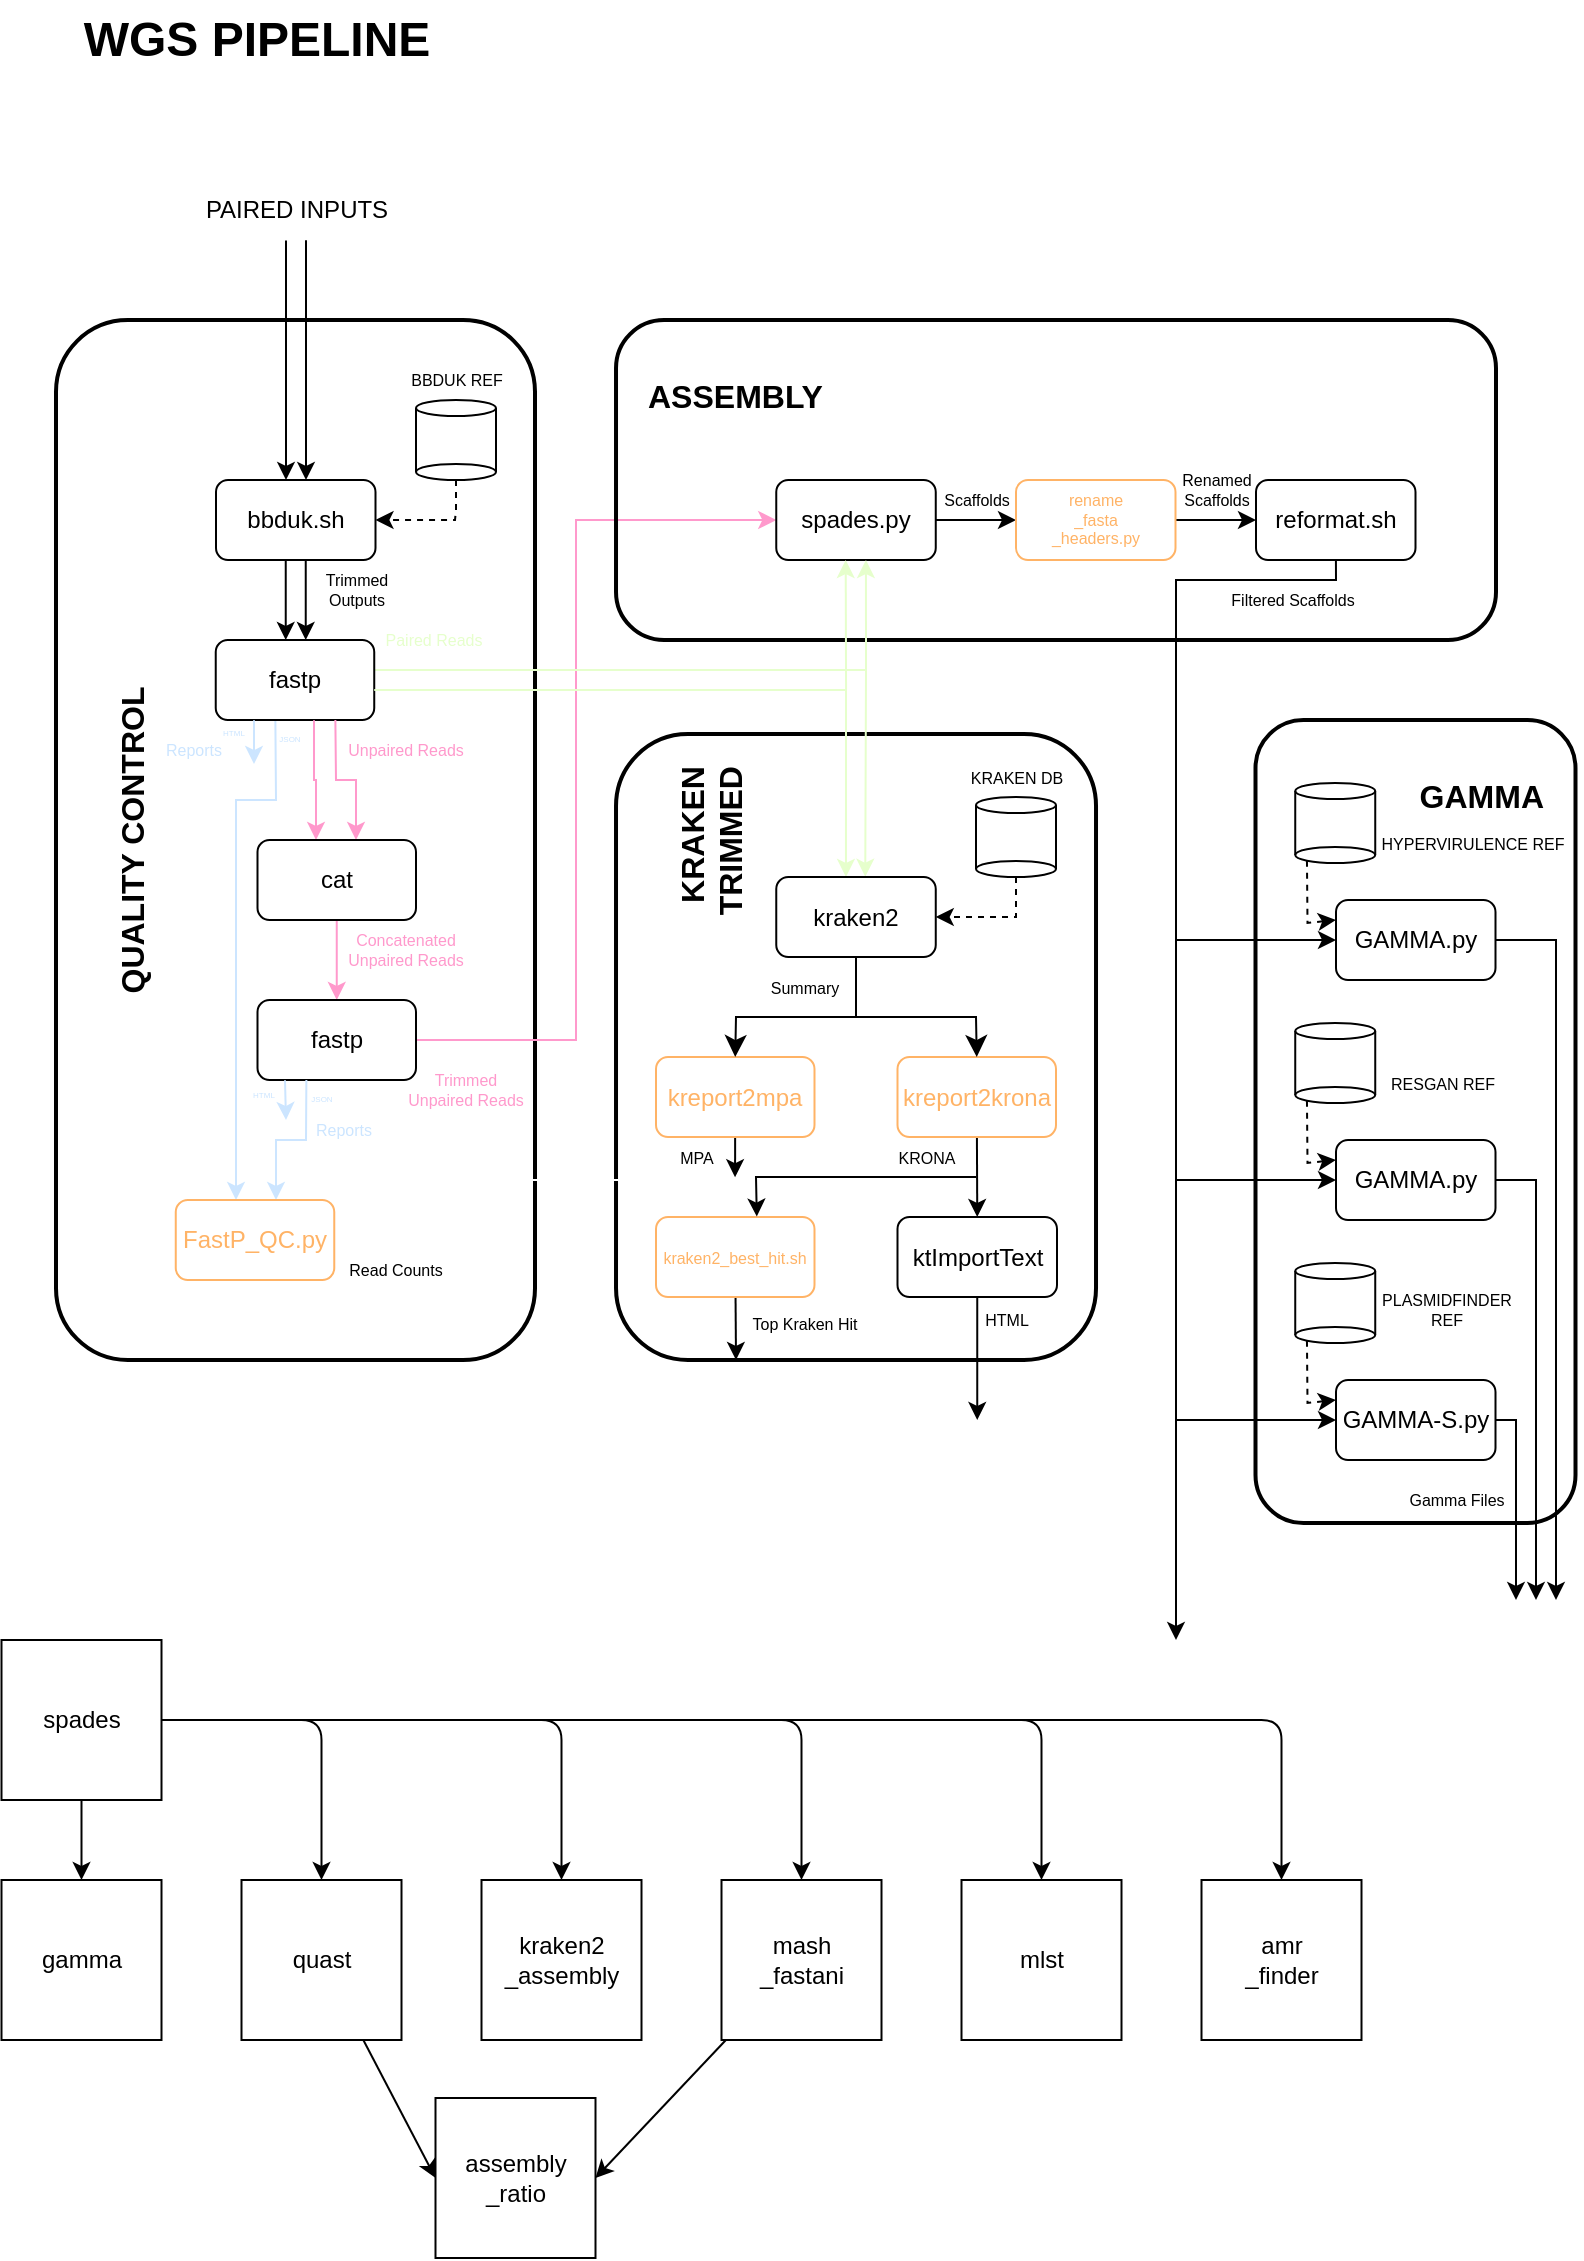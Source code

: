 <mxfile>
    <diagram id="FtOyVvMvATsT74txpiN0" name="Page-1">
        <mxGraphModel dx="879" dy="409" grid="1" gridSize="10" guides="1" tooltips="1" connect="1" arrows="1" fold="1" page="1" pageScale="1" pageWidth="827" pageHeight="1169" math="0" shadow="0">
            <root>
                <mxCell id="0"/>
                <mxCell id="1" parent="0"/>
                <mxCell id="39" value="QUALITY CONTROL" style="rounded=1;whiteSpace=wrap;html=1;glass=0;shadow=0;strokeWidth=2;horizontal=0;verticalAlign=top;spacingTop=8;fontSize=16;spacing=16;spacingLeft=0;spacingBottom=8;align=center;fontStyle=1;fillColor=none;" parent="1" vertex="1">
                    <mxGeometry x="40" y="200" width="239.5" height="520" as="geometry"/>
                </mxCell>
                <mxCell id="131" style="edgeStyle=none;rounded=0;sketch=0;html=1;strokeColor=#FF99CC;fontSize=12;fontColor=default;entryX=0;entryY=0.5;entryDx=0;entryDy=0;" parent="1" source="115" target="168" edge="1">
                    <mxGeometry relative="1" as="geometry">
                        <mxPoint x="260" y="560" as="targetPoint"/>
                        <Array as="points">
                            <mxPoint x="300" y="560"/>
                            <mxPoint x="300" y="300"/>
                        </Array>
                    </mxGeometry>
                </mxCell>
                <mxCell id="133" value="KRAKEN&lt;br&gt;TRIMMED" style="rounded=1;whiteSpace=wrap;html=1;glass=0;shadow=0;strokeWidth=2;horizontal=0;verticalAlign=top;spacingTop=8;fontSize=16;spacing=16;spacingLeft=0;spacingBottom=8;align=right;fontStyle=1;fillColor=none;" parent="1" vertex="1">
                    <mxGeometry x="320.01" y="407" width="240" height="313" as="geometry"/>
                </mxCell>
                <mxCell id="15" value="gamma" style="whiteSpace=wrap;html=1;" parent="1" vertex="1">
                    <mxGeometry x="12.75" y="980" width="80" height="80" as="geometry"/>
                </mxCell>
                <mxCell id="138" style="edgeStyle=none;html=1;entryX=0;entryY=0.5;entryDx=0;entryDy=0;" parent="1" source="16" target="136" edge="1">
                    <mxGeometry relative="1" as="geometry"/>
                </mxCell>
                <mxCell id="16" value="quast" style="whiteSpace=wrap;html=1;" parent="1" vertex="1">
                    <mxGeometry x="132.75" y="980" width="80" height="80" as="geometry"/>
                </mxCell>
                <mxCell id="19" value="" style="edgeStyle=none;html=1;" parent="1" source="17" target="15" edge="1">
                    <mxGeometry relative="1" as="geometry"/>
                </mxCell>
                <mxCell id="20" style="edgeStyle=none;html=1;entryX=0.5;entryY=0;entryDx=0;entryDy=0;" parent="1" source="17" target="16" edge="1">
                    <mxGeometry relative="1" as="geometry">
                        <Array as="points">
                            <mxPoint x="172.75" y="900"/>
                        </Array>
                    </mxGeometry>
                </mxCell>
                <mxCell id="22" style="edgeStyle=none;html=1;entryX=0.5;entryY=0;entryDx=0;entryDy=0;" parent="1" source="17" target="21" edge="1">
                    <mxGeometry relative="1" as="geometry">
                        <Array as="points">
                            <mxPoint x="292.75" y="900"/>
                        </Array>
                    </mxGeometry>
                </mxCell>
                <mxCell id="24" style="edgeStyle=none;html=1;entryX=0.5;entryY=0;entryDx=0;entryDy=0;" parent="1" source="17" target="23" edge="1">
                    <mxGeometry relative="1" as="geometry">
                        <Array as="points">
                            <mxPoint x="412.75" y="900"/>
                        </Array>
                    </mxGeometry>
                </mxCell>
                <mxCell id="35" style="edgeStyle=none;html=1;entryX=0.5;entryY=0;entryDx=0;entryDy=0;" parent="1" source="17" target="34" edge="1">
                    <mxGeometry relative="1" as="geometry">
                        <Array as="points">
                            <mxPoint x="532.75" y="900"/>
                        </Array>
                    </mxGeometry>
                </mxCell>
                <mxCell id="38" style="edgeStyle=none;html=1;entryX=0.5;entryY=0;entryDx=0;entryDy=0;" parent="1" source="17" target="37" edge="1">
                    <mxGeometry relative="1" as="geometry">
                        <Array as="points">
                            <mxPoint x="652.75" y="900"/>
                        </Array>
                    </mxGeometry>
                </mxCell>
                <mxCell id="17" value="spades" style="whiteSpace=wrap;html=1;" parent="1" vertex="1">
                    <mxGeometry x="12.75" y="860" width="80" height="80" as="geometry"/>
                </mxCell>
                <mxCell id="21" value="kraken2&lt;br&gt;_assembly" style="whiteSpace=wrap;html=1;" parent="1" vertex="1">
                    <mxGeometry x="252.75" y="980" width="80" height="80" as="geometry"/>
                </mxCell>
                <mxCell id="139" style="edgeStyle=none;html=1;entryX=1;entryY=0.5;entryDx=0;entryDy=0;" parent="1" source="23" target="136" edge="1">
                    <mxGeometry relative="1" as="geometry"/>
                </mxCell>
                <mxCell id="23" value="mash&lt;br&gt;_fastani" style="whiteSpace=wrap;html=1;" parent="1" vertex="1">
                    <mxGeometry x="372.75" y="980" width="80" height="80" as="geometry"/>
                </mxCell>
                <mxCell id="34" value="mlst" style="whiteSpace=wrap;html=1;" parent="1" vertex="1">
                    <mxGeometry x="492.75" y="980" width="80" height="80" as="geometry"/>
                </mxCell>
                <mxCell id="37" value="amr&lt;br&gt;_finder" style="whiteSpace=wrap;html=1;" parent="1" vertex="1">
                    <mxGeometry x="612.75" y="980" width="80" height="80" as="geometry"/>
                </mxCell>
                <mxCell id="40" value="WGS PIPELINE" style="text;html=1;align=center;verticalAlign=middle;resizable=0;points=[];autosize=1;strokeColor=none;fillColor=none;fontStyle=1;fontSize=24;" parent="1" vertex="1">
                    <mxGeometry x="39.5" y="40" width="200" height="40" as="geometry"/>
                </mxCell>
                <mxCell id="58" value="bbduk.sh" style="rounded=1;whiteSpace=wrap;html=1;shadow=0;glass=0;sketch=0;strokeWidth=1;fontSize=12;fillColor=none;gradientColor=default;" parent="1" vertex="1">
                    <mxGeometry x="120" y="280" width="79.75" height="40" as="geometry"/>
                </mxCell>
                <mxCell id="75" value="BBDUK REF" style="text;html=1;align=center;verticalAlign=middle;resizable=0;points=[];autosize=1;strokeColor=none;fillColor=none;fontSize=8;" parent="1" vertex="1">
                    <mxGeometry x="205" y="220" width="70" height="20" as="geometry"/>
                </mxCell>
                <mxCell id="74" value="" style="group" parent="1" vertex="1" connectable="0">
                    <mxGeometry x="220" y="240" width="40" height="40" as="geometry"/>
                </mxCell>
                <mxCell id="66" value="" style="ellipse;whiteSpace=wrap;html=1;rounded=1;shadow=0;glass=0;sketch=0;strokeWidth=1;fontSize=16;fillColor=none;gradientColor=default;" parent="74" vertex="1">
                    <mxGeometry width="40" height="8" as="geometry"/>
                </mxCell>
                <mxCell id="67" value="" style="ellipse;whiteSpace=wrap;html=1;rounded=1;shadow=0;glass=0;sketch=0;strokeWidth=1;fontSize=16;fillColor=none;gradientColor=default;" parent="74" vertex="1">
                    <mxGeometry y="32" width="40" height="8" as="geometry"/>
                </mxCell>
                <mxCell id="71" value="" style="edgeStyle=none;orthogonalLoop=1;jettySize=auto;html=1;fontSize=16;exitX=0;exitY=0.5;exitDx=0;exitDy=0;entryX=0;entryY=0.5;entryDx=0;entryDy=0;shape=link;strokeColor=none;" parent="74" source="66" target="67" edge="1">
                    <mxGeometry width="100" relative="1" as="geometry">
                        <mxPoint y="72" as="sourcePoint"/>
                        <mxPoint x="100" y="72" as="targetPoint"/>
                        <Array as="points"/>
                    </mxGeometry>
                </mxCell>
                <mxCell id="72" value="" style="endArrow=none;html=1;strokeColor=default;fontSize=16;entryX=0;entryY=0.5;entryDx=0;entryDy=0;exitX=0;exitY=0.5;exitDx=0;exitDy=0;" parent="74" source="67" target="66" edge="1">
                    <mxGeometry width="50" height="50" relative="1" as="geometry">
                        <mxPoint x="-140" y="96" as="sourcePoint"/>
                        <mxPoint x="-90" y="56" as="targetPoint"/>
                    </mxGeometry>
                </mxCell>
                <mxCell id="73" value="" style="endArrow=none;html=1;strokeColor=default;fontSize=16;entryX=1;entryY=0.5;entryDx=0;entryDy=0;exitX=1;exitY=0.5;exitDx=0;exitDy=0;" parent="74" source="67" target="66" edge="1">
                    <mxGeometry width="50" height="50" relative="1" as="geometry">
                        <mxPoint x="60.0" y="40.0" as="sourcePoint"/>
                        <mxPoint x="60.0" y="8" as="targetPoint"/>
                    </mxGeometry>
                </mxCell>
                <mxCell id="104" style="edgeStyle=none;rounded=0;sketch=0;html=1;exitX=0.25;exitY=1;exitDx=0;exitDy=0;fontSize=12;strokeColor=#CCE5FF;" parent="1" edge="1">
                    <mxGeometry relative="1" as="geometry">
                        <mxPoint x="149.683" y="400" as="sourcePoint"/>
                        <mxPoint x="130" y="640" as="targetPoint"/>
                        <Array as="points">
                            <mxPoint x="150" y="440"/>
                            <mxPoint x="130" y="440"/>
                        </Array>
                    </mxGeometry>
                </mxCell>
                <mxCell id="127" style="edgeStyle=none;rounded=0;sketch=0;html=1;strokeColor=#E6FFCC;fontSize=4;fontColor=#FFFFFF;entryX=0.558;entryY=-0.003;entryDx=0;entryDy=0;entryPerimeter=0;" parent="1" edge="1" target="134">
                    <mxGeometry relative="1" as="geometry">
                        <mxPoint x="199.12" y="374.961" as="sourcePoint"/>
                        <mxPoint x="445" y="440" as="targetPoint"/>
                        <Array as="points">
                            <mxPoint x="445" y="375"/>
                        </Array>
                    </mxGeometry>
                </mxCell>
                <mxCell id="80" value="fastp" style="rounded=1;whiteSpace=wrap;html=1;shadow=0;glass=0;sketch=0;strokeWidth=1;fontSize=12;fillColor=none;gradientColor=default;" parent="1" vertex="1">
                    <mxGeometry x="119.87" y="360" width="79.25" height="40" as="geometry"/>
                </mxCell>
                <mxCell id="88" style="edgeStyle=orthogonalEdgeStyle;html=1;entryX=1;entryY=0.5;entryDx=0;entryDy=0;dashed=1;strokeColor=default;fontSize=24;rounded=0;" parent="1" source="67" target="58" edge="1">
                    <mxGeometry relative="1" as="geometry">
                        <Array as="points">
                            <mxPoint x="239.5" y="295"/>
                            <mxPoint x="239.5" y="305"/>
                        </Array>
                    </mxGeometry>
                </mxCell>
                <mxCell id="94" value="Reports" style="text;html=1;align=center;verticalAlign=middle;whiteSpace=wrap;rounded=0;shadow=0;glass=0;sketch=0;strokeWidth=1;fontSize=8;fontColor=#CCE5FF;" parent="1" vertex="1">
                    <mxGeometry x="94" y="400" width="30" height="30" as="geometry"/>
                </mxCell>
                <mxCell id="98" style="html=1;strokeColor=default;fontSize=12;rounded=0;exitX=0.418;exitY=1.007;exitDx=0;exitDy=0;exitPerimeter=0;" parent="1" edge="1">
                    <mxGeometry relative="1" as="geometry">
                        <mxPoint x="155" y="280" as="targetPoint"/>
                        <mxPoint x="155" y="160.21" as="sourcePoint"/>
                    </mxGeometry>
                </mxCell>
                <mxCell id="95" value="PAIRED INPUTS" style="text;html=1;align=center;verticalAlign=middle;resizable=0;points=[];autosize=1;strokeColor=none;fillColor=none;fontSize=12;rounded=1;shadow=0;glass=0;sketch=0;strokeWidth=2;" parent="1" vertex="1">
                    <mxGeometry x="104.5" y="130" width="110" height="30" as="geometry"/>
                </mxCell>
                <mxCell id="100" style="html=1;strokeColor=default;fontSize=12;rounded=0;exitX=0.418;exitY=1.007;exitDx=0;exitDy=0;exitPerimeter=0;" parent="1" edge="1">
                    <mxGeometry relative="1" as="geometry">
                        <mxPoint x="165" y="280" as="targetPoint"/>
                        <mxPoint x="165" y="160.13" as="sourcePoint"/>
                    </mxGeometry>
                </mxCell>
                <mxCell id="101" style="html=1;strokeColor=default;fontSize=12;rounded=0;exitX=0.418;exitY=1.007;exitDx=0;exitDy=0;exitPerimeter=0;" parent="1" edge="1">
                    <mxGeometry relative="1" as="geometry">
                        <mxPoint x="164.87" y="360" as="targetPoint"/>
                        <mxPoint x="164.87" y="320" as="sourcePoint"/>
                    </mxGeometry>
                </mxCell>
                <mxCell id="102" style="html=1;strokeColor=default;fontSize=12;rounded=0;exitX=0.418;exitY=1.007;exitDx=0;exitDy=0;exitPerimeter=0;" parent="1" edge="1">
                    <mxGeometry relative="1" as="geometry">
                        <mxPoint x="154.87" y="360" as="targetPoint"/>
                        <mxPoint x="154.87" y="320" as="sourcePoint"/>
                    </mxGeometry>
                </mxCell>
                <mxCell id="105" style="edgeStyle=none;rounded=0;sketch=0;html=1;exitX=0.25;exitY=1;exitDx=0;exitDy=0;fontSize=12;strokeColor=#CCE5FF;" parent="1" edge="1">
                    <mxGeometry relative="1" as="geometry">
                        <mxPoint x="139.002" y="400.1" as="sourcePoint"/>
                        <mxPoint x="139" y="422" as="targetPoint"/>
                    </mxGeometry>
                </mxCell>
                <mxCell id="106" value="Trimmed&lt;br&gt;Outputs" style="text;html=1;align=center;verticalAlign=middle;resizable=0;points=[];autosize=1;strokeColor=none;fillColor=none;fontSize=8;rounded=1;shadow=0;glass=0;sketch=0;strokeWidth=2;" parent="1" vertex="1">
                    <mxGeometry x="164.5" y="320" width="50" height="30" as="geometry"/>
                </mxCell>
                <mxCell id="108" value="HTML" style="text;html=1;align=center;verticalAlign=middle;whiteSpace=wrap;rounded=0;shadow=0;glass=0;sketch=0;strokeWidth=1;fontSize=4;fontColor=#CCE5FF;" parent="1" vertex="1">
                    <mxGeometry x="116" y="397" width="25.5" height="20" as="geometry"/>
                </mxCell>
                <mxCell id="109" value="JSON" style="text;html=1;align=center;verticalAlign=middle;whiteSpace=wrap;rounded=0;shadow=0;glass=0;sketch=0;strokeWidth=1;fontSize=4;fontColor=#CCE5FF;" parent="1" vertex="1">
                    <mxGeometry x="144" y="400" width="25.5" height="20" as="geometry"/>
                </mxCell>
                <mxCell id="110" style="edgeStyle=none;rounded=0;sketch=0;html=1;exitX=0.25;exitY=1;exitDx=0;exitDy=0;strokeColor=#FF99CC;fontSize=12;" parent="1" edge="1">
                    <mxGeometry relative="1" as="geometry">
                        <mxPoint x="179.683" y="400" as="sourcePoint"/>
                        <mxPoint x="190" y="460" as="targetPoint"/>
                        <Array as="points">
                            <mxPoint x="180" y="430"/>
                            <mxPoint x="190" y="430"/>
                        </Array>
                    </mxGeometry>
                </mxCell>
                <mxCell id="111" value="Unpaired Reads" style="text;html=1;strokeColor=none;fillColor=none;align=center;verticalAlign=middle;whiteSpace=wrap;rounded=0;shadow=0;glass=0;sketch=0;strokeWidth=1;fontSize=8;fontColor=#FF99CC;" parent="1" vertex="1">
                    <mxGeometry x="185" y="400" width="60" height="30" as="geometry"/>
                </mxCell>
                <mxCell id="112" style="edgeStyle=none;rounded=0;sketch=0;html=1;exitX=0.25;exitY=1;exitDx=0;exitDy=0;strokeColor=#FF99CC;fontSize=12;" parent="1" edge="1">
                    <mxGeometry relative="1" as="geometry">
                        <mxPoint x="169.002" y="400.1" as="sourcePoint"/>
                        <mxPoint x="170" y="460" as="targetPoint"/>
                        <Array as="points">
                            <mxPoint x="169" y="430"/>
                            <mxPoint x="170" y="430"/>
                        </Array>
                    </mxGeometry>
                </mxCell>
                <mxCell id="116" style="edgeStyle=none;rounded=0;sketch=0;html=1;entryX=0.5;entryY=0;entryDx=0;entryDy=0;strokeColor=#FF99CC;fontSize=12;" parent="1" source="113" target="115" edge="1">
                    <mxGeometry relative="1" as="geometry"/>
                </mxCell>
                <mxCell id="113" value="cat" style="rounded=1;whiteSpace=wrap;html=1;shadow=0;glass=0;sketch=0;strokeWidth=1;fontSize=12;fillColor=none;gradientColor=default;" parent="1" vertex="1">
                    <mxGeometry x="140.75" y="460" width="79.25" height="40" as="geometry"/>
                </mxCell>
                <mxCell id="115" value="fastp" style="rounded=1;whiteSpace=wrap;html=1;shadow=0;glass=0;sketch=0;strokeWidth=1;fontSize=12;fillColor=none;gradientColor=default;" parent="1" vertex="1">
                    <mxGeometry x="140.75" y="540" width="79.25" height="40" as="geometry"/>
                </mxCell>
                <mxCell id="117" value="Concatenated&lt;br&gt;Unpaired Reads" style="text;html=1;strokeColor=none;fillColor=none;align=center;verticalAlign=middle;whiteSpace=wrap;rounded=0;shadow=0;glass=0;sketch=0;strokeWidth=1;fontSize=8;fontColor=#FF99CC;" parent="1" vertex="1">
                    <mxGeometry x="185" y="500" width="60" height="30" as="geometry"/>
                </mxCell>
                <mxCell id="118" style="edgeStyle=none;rounded=0;sketch=0;html=1;exitX=0.25;exitY=1;exitDx=0;exitDy=0;fontSize=12;strokeColor=#CCE5FF;" parent="1" edge="1">
                    <mxGeometry relative="1" as="geometry">
                        <mxPoint x="165.183" y="580" as="sourcePoint"/>
                        <mxPoint x="150" y="640" as="targetPoint"/>
                        <Array as="points">
                            <mxPoint x="165" y="610"/>
                            <mxPoint x="150" y="610"/>
                        </Array>
                    </mxGeometry>
                </mxCell>
                <mxCell id="119" value="Reports" style="text;html=1;align=center;verticalAlign=middle;whiteSpace=wrap;rounded=0;shadow=0;glass=0;sketch=0;strokeWidth=1;fontSize=8;fontColor=#CCE5FF;" parent="1" vertex="1">
                    <mxGeometry x="169" y="590" width="30" height="30" as="geometry"/>
                </mxCell>
                <mxCell id="120" style="edgeStyle=none;rounded=0;sketch=0;html=1;exitX=0.25;exitY=1;exitDx=0;exitDy=0;fontSize=12;strokeColor=#CCE5FF;" parent="1" edge="1">
                    <mxGeometry relative="1" as="geometry">
                        <mxPoint x="154.502" y="580.1" as="sourcePoint"/>
                        <mxPoint x="155" y="600" as="targetPoint"/>
                    </mxGeometry>
                </mxCell>
                <mxCell id="121" value="HTML" style="text;html=1;align=center;verticalAlign=middle;whiteSpace=wrap;rounded=0;shadow=0;glass=0;sketch=0;strokeWidth=1;fontSize=4;fontColor=#CCE5FF;" parent="1" vertex="1">
                    <mxGeometry x="131" y="578" width="25.5" height="20" as="geometry"/>
                </mxCell>
                <mxCell id="122" value="JSON" style="text;html=1;align=center;verticalAlign=middle;whiteSpace=wrap;rounded=0;shadow=0;glass=0;sketch=0;strokeWidth=1;fontSize=4;fontColor=#CCE5FF;" parent="1" vertex="1">
                    <mxGeometry x="159.5" y="580" width="25.5" height="20" as="geometry"/>
                </mxCell>
                <mxCell id="126" style="edgeStyle=none;rounded=0;sketch=0;html=1;entryX=0.383;entryY=0;entryDx=0;entryDy=0;strokeColor=#FFFFFF;fontSize=4;fontColor=#FFB366;exitX=0;exitY=0;exitDx=0;exitDy=0;entryPerimeter=0;" parent="1" source="125" target="162" edge="1">
                    <mxGeometry relative="1" as="geometry">
                        <Array as="points">
                            <mxPoint x="250" y="660"/>
                            <mxPoint x="250" y="630"/>
                            <mxPoint x="370" y="630"/>
                        </Array>
                    </mxGeometry>
                </mxCell>
                <mxCell id="123" value="FastP_QC.py" style="rounded=1;whiteSpace=wrap;html=1;shadow=0;glass=0;sketch=0;strokeWidth=1;fontSize=12;fillColor=none;gradientColor=default;fontColor=#FFB366;strokeColor=#FFB366;" parent="1" vertex="1">
                    <mxGeometry x="99.88" y="640" width="79.25" height="40" as="geometry"/>
                </mxCell>
                <mxCell id="125" value="Read Counts" style="text;html=1;strokeColor=none;fillColor=none;align=center;verticalAlign=middle;whiteSpace=wrap;rounded=0;shadow=0;glass=0;sketch=0;strokeWidth=1;fontSize=8;" parent="1" vertex="1">
                    <mxGeometry x="179.5" y="660" width="60" height="30" as="geometry"/>
                </mxCell>
                <mxCell id="128" style="edgeStyle=none;rounded=0;sketch=0;html=1;strokeColor=#E6FFCC;fontSize=4;fontColor=#FFFFFF;entryX=0.437;entryY=0;entryDx=0;entryDy=0;entryPerimeter=0;" parent="1" edge="1" target="134">
                    <mxGeometry relative="1" as="geometry">
                        <mxPoint x="199.12" y="384.961" as="sourcePoint"/>
                        <mxPoint x="435" y="440" as="targetPoint"/>
                        <Array as="points">
                            <mxPoint x="435" y="385"/>
                        </Array>
                    </mxGeometry>
                </mxCell>
                <mxCell id="129" value="Paired Reads" style="text;html=1;strokeColor=none;fillColor=none;align=center;verticalAlign=middle;whiteSpace=wrap;rounded=0;shadow=0;glass=0;sketch=0;strokeWidth=1;fontSize=8;fontColor=#E6FFCC;" parent="1" vertex="1">
                    <mxGeometry x="199" y="345" width="60" height="30" as="geometry"/>
                </mxCell>
                <mxCell id="132" value="Trimmed Unpaired Reads" style="text;html=1;strokeColor=none;fillColor=none;align=center;verticalAlign=middle;whiteSpace=wrap;rounded=0;shadow=0;glass=0;sketch=0;strokeWidth=1;fontSize=8;fontColor=#FF99CC;" parent="1" vertex="1">
                    <mxGeometry x="215" y="570" width="60" height="30" as="geometry"/>
                </mxCell>
                <mxCell id="149" style="edgeStyle=none;html=1;endArrow=none;endFill=0;" edge="1" parent="1" source="134">
                    <mxGeometry relative="1" as="geometry">
                        <mxPoint x="440" y="548.5" as="targetPoint"/>
                    </mxGeometry>
                </mxCell>
                <mxCell id="134" value="kraken2" style="rounded=1;whiteSpace=wrap;html=1;shadow=0;glass=0;sketch=0;strokeWidth=1;fontSize=12;fillColor=none;gradientColor=default;" parent="1" vertex="1">
                    <mxGeometry x="400.13" y="478.5" width="79.75" height="40" as="geometry"/>
                </mxCell>
                <mxCell id="136" value="assembly&lt;br&gt;_ratio" style="whiteSpace=wrap;html=1;" parent="1" vertex="1">
                    <mxGeometry x="229.75" y="1089" width="80" height="80" as="geometry"/>
                </mxCell>
                <mxCell id="140" value="" style="group" vertex="1" connectable="0" parent="1">
                    <mxGeometry x="500" y="438.5" width="40" height="40" as="geometry"/>
                </mxCell>
                <mxCell id="141" value="" style="ellipse;whiteSpace=wrap;html=1;rounded=1;shadow=0;glass=0;sketch=0;strokeWidth=1;fontSize=16;fillColor=none;gradientColor=default;" vertex="1" parent="140">
                    <mxGeometry width="40" height="8" as="geometry"/>
                </mxCell>
                <mxCell id="142" value="" style="ellipse;whiteSpace=wrap;html=1;rounded=1;shadow=0;glass=0;sketch=0;strokeWidth=1;fontSize=16;fillColor=none;gradientColor=default;" vertex="1" parent="140">
                    <mxGeometry y="32" width="40" height="8" as="geometry"/>
                </mxCell>
                <mxCell id="143" value="" style="edgeStyle=none;orthogonalLoop=1;jettySize=auto;html=1;fontSize=16;exitX=0;exitY=0.5;exitDx=0;exitDy=0;entryX=0;entryY=0.5;entryDx=0;entryDy=0;shape=link;strokeColor=none;" edge="1" parent="140" source="141" target="142">
                    <mxGeometry width="100" relative="1" as="geometry">
                        <mxPoint y="72" as="sourcePoint"/>
                        <mxPoint x="100" y="72" as="targetPoint"/>
                        <Array as="points"/>
                    </mxGeometry>
                </mxCell>
                <mxCell id="144" value="" style="endArrow=none;html=1;strokeColor=default;fontSize=16;entryX=0;entryY=0.5;entryDx=0;entryDy=0;exitX=0;exitY=0.5;exitDx=0;exitDy=0;" edge="1" parent="140" source="142" target="141">
                    <mxGeometry width="50" height="50" relative="1" as="geometry">
                        <mxPoint x="-140" y="96" as="sourcePoint"/>
                        <mxPoint x="-90" y="56" as="targetPoint"/>
                    </mxGeometry>
                </mxCell>
                <mxCell id="145" value="" style="endArrow=none;html=1;strokeColor=default;fontSize=16;entryX=1;entryY=0.5;entryDx=0;entryDy=0;exitX=1;exitY=0.5;exitDx=0;exitDy=0;" edge="1" parent="140" source="142" target="141">
                    <mxGeometry width="50" height="50" relative="1" as="geometry">
                        <mxPoint x="60.0" y="40.0" as="sourcePoint"/>
                        <mxPoint x="60.0" y="8" as="targetPoint"/>
                    </mxGeometry>
                </mxCell>
                <mxCell id="147" style="edgeStyle=none;html=1;entryX=1;entryY=0.5;entryDx=0;entryDy=0;dashed=1;rounded=0;" edge="1" parent="1" source="142" target="134">
                    <mxGeometry relative="1" as="geometry">
                        <Array as="points">
                            <mxPoint x="520" y="498.5"/>
                        </Array>
                    </mxGeometry>
                </mxCell>
                <mxCell id="148" value="KRAKEN DB" style="text;html=1;align=center;verticalAlign=middle;resizable=0;points=[];autosize=1;strokeColor=none;fillColor=none;fontSize=8;" vertex="1" parent="1">
                    <mxGeometry x="485" y="418.5" width="70" height="20" as="geometry"/>
                </mxCell>
                <mxCell id="150" value="Summary" style="text;html=1;align=center;verticalAlign=middle;resizable=0;points=[];autosize=1;strokeColor=none;fillColor=none;fontSize=8;rounded=1;shadow=0;glass=0;sketch=0;strokeWidth=2;" vertex="1" parent="1">
                    <mxGeometry x="384" y="523.5" width="60" height="20" as="geometry"/>
                </mxCell>
                <mxCell id="155" style="edgeStyle=none;html=1;entryX=0.248;entryY=0.708;entryDx=0;entryDy=0;entryPerimeter=0;fontSize=8;endArrow=classic;endFill=1;" edge="1" parent="1" source="152" target="133">
                    <mxGeometry relative="1" as="geometry"/>
                </mxCell>
                <mxCell id="152" value="kreport2mpa" style="rounded=1;whiteSpace=wrap;html=1;shadow=0;glass=0;sketch=0;strokeWidth=1;fontSize=12;fillColor=none;gradientColor=default;fontColor=#FFB366;strokeColor=#FFB366;" vertex="1" parent="1">
                    <mxGeometry x="340" y="568.5" width="79.25" height="40" as="geometry"/>
                </mxCell>
                <mxCell id="156" style="edgeStyle=none;html=1;entryX=0.5;entryY=0;entryDx=0;entryDy=0;fontSize=8;endArrow=classic;endFill=1;" edge="1" parent="1" source="153" target="159">
                    <mxGeometry relative="1" as="geometry"/>
                </mxCell>
                <mxCell id="153" value="kreport2krona" style="rounded=1;whiteSpace=wrap;html=1;shadow=0;glass=0;sketch=0;strokeWidth=1;fontSize=12;fillColor=none;gradientColor=default;fontColor=#FFB366;strokeColor=#FFB366;" vertex="1" parent="1">
                    <mxGeometry x="460.75" y="568.5" width="79.25" height="40" as="geometry"/>
                </mxCell>
                <mxCell id="154" value="" style="edgeStyle=none;orthogonalLoop=1;jettySize=auto;html=1;endArrow=classic;startArrow=classic;endSize=8;startSize=8;fontSize=8;entryX=0.5;entryY=0;entryDx=0;entryDy=0;exitX=0.5;exitY=0;exitDx=0;exitDy=0;rounded=0;" edge="1" parent="1" source="152" target="153">
                    <mxGeometry width="100" relative="1" as="geometry">
                        <mxPoint x="390.01" y="558.5" as="sourcePoint"/>
                        <mxPoint x="490.01" y="558.5" as="targetPoint"/>
                        <Array as="points">
                            <mxPoint x="380" y="548.5"/>
                            <mxPoint x="440" y="548.5"/>
                            <mxPoint x="500" y="548.5"/>
                        </Array>
                    </mxGeometry>
                </mxCell>
                <mxCell id="157" value="MPA" style="text;html=1;align=center;verticalAlign=middle;resizable=0;points=[];autosize=1;strokeColor=none;fillColor=none;fontSize=8;rounded=1;shadow=0;glass=0;sketch=0;strokeWidth=2;" vertex="1" parent="1">
                    <mxGeometry x="340" y="608.5" width="40" height="20" as="geometry"/>
                </mxCell>
                <mxCell id="158" value="KRONA" style="text;html=1;align=center;verticalAlign=middle;resizable=0;points=[];autosize=1;strokeColor=none;fillColor=none;fontSize=8;rounded=1;shadow=0;glass=0;sketch=0;strokeWidth=2;" vertex="1" parent="1">
                    <mxGeometry x="450" y="608.5" width="50" height="20" as="geometry"/>
                </mxCell>
                <mxCell id="180" style="edgeStyle=none;rounded=0;html=1;fontSize=12;endArrow=classic;endFill=1;" edge="1" parent="1" source="159">
                    <mxGeometry relative="1" as="geometry">
                        <mxPoint x="500.625" y="750" as="targetPoint"/>
                    </mxGeometry>
                </mxCell>
                <mxCell id="159" value="ktImportText" style="rounded=1;whiteSpace=wrap;html=1;shadow=0;glass=0;sketch=0;strokeWidth=1;fontSize=12;fillColor=none;gradientColor=default;" vertex="1" parent="1">
                    <mxGeometry x="460.75" y="648.5" width="79.75" height="40" as="geometry"/>
                </mxCell>
                <mxCell id="161" value="HTML" style="text;html=1;align=center;verticalAlign=middle;resizable=0;points=[];autosize=1;strokeColor=none;fillColor=none;fontSize=8;rounded=1;shadow=0;glass=0;sketch=0;strokeWidth=2;" vertex="1" parent="1">
                    <mxGeometry x="490" y="690" width="50" height="20" as="geometry"/>
                </mxCell>
                <mxCell id="165" style="edgeStyle=none;rounded=0;html=1;entryX=0.25;entryY=1;entryDx=0;entryDy=0;fontSize=7;endArrow=classic;endFill=1;" edge="1" parent="1" source="162" target="133">
                    <mxGeometry relative="1" as="geometry"/>
                </mxCell>
                <mxCell id="162" value="kraken2_best_hit.sh" style="rounded=1;whiteSpace=wrap;html=1;shadow=0;glass=0;sketch=0;strokeWidth=1;fontSize=8;fillColor=none;gradientColor=default;fontColor=#FFB366;strokeColor=#FFB366;" vertex="1" parent="1">
                    <mxGeometry x="340" y="648.5" width="79.25" height="40" as="geometry"/>
                </mxCell>
                <mxCell id="164" value="" style="edgeStyle=none;orthogonalLoop=1;jettySize=auto;html=1;fontSize=7;endArrow=classic;endFill=1;entryX=0.636;entryY=-0.005;entryDx=0;entryDy=0;entryPerimeter=0;rounded=0;" edge="1" parent="1" target="162">
                    <mxGeometry width="100" relative="1" as="geometry">
                        <mxPoint x="500" y="628.5" as="sourcePoint"/>
                        <mxPoint x="630" y="608.5" as="targetPoint"/>
                        <Array as="points">
                            <mxPoint x="390" y="628.5"/>
                        </Array>
                    </mxGeometry>
                </mxCell>
                <mxCell id="166" value="Top Kraken Hit" style="text;html=1;align=center;verticalAlign=middle;resizable=0;points=[];autosize=1;strokeColor=none;fillColor=none;fontSize=8;rounded=1;shadow=0;glass=0;sketch=0;strokeWidth=2;" vertex="1" parent="1">
                    <mxGeometry x="374" y="691.5" width="80" height="20" as="geometry"/>
                </mxCell>
                <mxCell id="167" value="ASSEMBLY" style="rounded=1;whiteSpace=wrap;html=1;glass=0;shadow=0;strokeWidth=2;horizontal=1;verticalAlign=top;spacingTop=8;fontSize=16;spacing=16;spacingLeft=0;spacingBottom=8;align=left;fontStyle=1;fillColor=none;" vertex="1" parent="1">
                    <mxGeometry x="320.01" y="200" width="439.99" height="160" as="geometry"/>
                </mxCell>
                <mxCell id="174" value="" style="edgeStyle=none;rounded=0;html=1;fontSize=12;endArrow=classic;endFill=1;" edge="1" parent="1" source="168" target="169">
                    <mxGeometry relative="1" as="geometry"/>
                </mxCell>
                <mxCell id="168" value="spades.py" style="rounded=1;whiteSpace=wrap;html=1;shadow=0;glass=0;sketch=0;strokeWidth=1;fontSize=12;fillColor=none;gradientColor=default;" vertex="1" parent="1">
                    <mxGeometry x="400.13" y="280" width="79.75" height="40" as="geometry"/>
                </mxCell>
                <mxCell id="175" value="" style="edgeStyle=none;rounded=0;html=1;fontSize=12;endArrow=classic;endFill=1;" edge="1" parent="1" source="169" target="170">
                    <mxGeometry relative="1" as="geometry"/>
                </mxCell>
                <mxCell id="169" value="rename&lt;br style=&quot;font-size: 8px;&quot;&gt;_fasta&lt;br style=&quot;font-size: 8px;&quot;&gt;_headers.py" style="rounded=1;whiteSpace=wrap;html=1;shadow=0;glass=0;sketch=0;strokeWidth=1;fontSize=8;fillColor=none;gradientColor=default;strokeColor=#FFB366;fontColor=#FFB366;" vertex="1" parent="1">
                    <mxGeometry x="520" y="280" width="79.75" height="40" as="geometry"/>
                </mxCell>
                <mxCell id="179" style="edgeStyle=none;rounded=0;html=1;fontSize=12;endArrow=classic;endFill=1;" edge="1" parent="1" source="170">
                    <mxGeometry relative="1" as="geometry">
                        <mxPoint x="600" y="860" as="targetPoint"/>
                        <Array as="points">
                            <mxPoint x="680" y="330"/>
                            <mxPoint x="600" y="330"/>
                            <mxPoint x="600" y="400"/>
                        </Array>
                    </mxGeometry>
                </mxCell>
                <mxCell id="170" value="reformat.sh" style="rounded=1;whiteSpace=wrap;html=1;shadow=0;glass=0;sketch=0;strokeWidth=1;fontSize=12;fillColor=none;gradientColor=default;" vertex="1" parent="1">
                    <mxGeometry x="640" y="280" width="79.75" height="40" as="geometry"/>
                </mxCell>
                <mxCell id="172" value="" style="edgeStyle=none;orthogonalLoop=1;jettySize=auto;html=1;rounded=0;fontSize=4;endArrow=classic;endFill=1;entryX=0.284;entryY=0.75;entryDx=0;entryDy=0;entryPerimeter=0;strokeColor=#E6FFCC;fontColor=#FFFFFF;sketch=0;" edge="1" parent="1" target="167">
                    <mxGeometry width="100" relative="1" as="geometry">
                        <mxPoint x="445" y="375" as="sourcePoint"/>
                        <mxPoint x="520" y="380" as="targetPoint"/>
                        <Array as="points"/>
                    </mxGeometry>
                </mxCell>
                <mxCell id="173" value="" style="edgeStyle=none;orthogonalLoop=1;jettySize=auto;html=1;rounded=0;fontSize=4;endArrow=classic;endFill=1;entryX=0.261;entryY=0.75;entryDx=0;entryDy=0;entryPerimeter=0;strokeColor=#E6FFCC;fontColor=#FFFFFF;sketch=0;" edge="1" parent="1" target="167">
                    <mxGeometry width="100" relative="1" as="geometry">
                        <mxPoint x="435.03" y="385" as="sourcePoint"/>
                        <mxPoint x="434.997" y="330" as="targetPoint"/>
                        <Array as="points"/>
                    </mxGeometry>
                </mxCell>
                <mxCell id="176" value="Scaffolds" style="text;html=1;align=center;verticalAlign=middle;resizable=0;points=[];autosize=1;strokeColor=none;fillColor=none;fontSize=8;rounded=1;shadow=0;glass=0;sketch=0;strokeWidth=2;" vertex="1" parent="1">
                    <mxGeometry x="470" y="280" width="60" height="20" as="geometry"/>
                </mxCell>
                <mxCell id="177" value="Renamed&lt;br&gt;Scaffolds" style="text;html=1;align=center;verticalAlign=middle;resizable=0;points=[];autosize=1;strokeColor=none;fillColor=none;fontSize=8;rounded=1;shadow=0;glass=0;sketch=0;strokeWidth=2;" vertex="1" parent="1">
                    <mxGeometry x="590" y="270" width="60" height="30" as="geometry"/>
                </mxCell>
                <mxCell id="178" value="Filtered Scaffolds" style="text;html=1;align=center;verticalAlign=middle;resizable=0;points=[];autosize=1;strokeColor=none;fillColor=none;fontSize=8;rounded=1;shadow=0;glass=0;sketch=0;strokeWidth=2;" vertex="1" parent="1">
                    <mxGeometry x="613" y="330" width="90" height="20" as="geometry"/>
                </mxCell>
                <mxCell id="181" value="GAMMA" style="rounded=1;whiteSpace=wrap;html=1;glass=0;shadow=0;strokeWidth=2;horizontal=1;verticalAlign=top;spacingTop=8;fontSize=16;spacing=16;spacingLeft=0;spacingBottom=8;align=right;fontStyle=1;fillColor=none;" vertex="1" parent="1">
                    <mxGeometry x="639.75" y="400" width="160" height="401.5" as="geometry"/>
                </mxCell>
                <mxCell id="225" style="edgeStyle=none;rounded=0;html=1;fontSize=12;endArrow=classic;endFill=1;" edge="1" parent="1" target="182">
                    <mxGeometry relative="1" as="geometry">
                        <mxPoint x="599.75" y="510" as="sourcePoint"/>
                    </mxGeometry>
                </mxCell>
                <mxCell id="234" style="edgeStyle=none;rounded=0;html=1;fontSize=12;endArrow=classic;endFill=1;" edge="1" parent="1" source="182">
                    <mxGeometry relative="1" as="geometry">
                        <mxPoint x="790" y="840" as="targetPoint"/>
                        <Array as="points">
                            <mxPoint x="790" y="510"/>
                        </Array>
                    </mxGeometry>
                </mxCell>
                <mxCell id="182" value="GAMMA.py" style="rounded=1;whiteSpace=wrap;html=1;shadow=0;glass=0;sketch=0;strokeWidth=1;fontSize=12;fillColor=none;gradientColor=default;" vertex="1" parent="1">
                    <mxGeometry x="680" y="490" width="79.75" height="40" as="geometry"/>
                </mxCell>
                <mxCell id="185" value="" style="group" vertex="1" connectable="0" parent="1">
                    <mxGeometry x="659.62" y="431.5" width="40" height="40" as="geometry"/>
                </mxCell>
                <mxCell id="186" value="" style="ellipse;whiteSpace=wrap;html=1;rounded=1;shadow=0;glass=0;sketch=0;strokeWidth=1;fontSize=16;fillColor=none;gradientColor=default;" vertex="1" parent="185">
                    <mxGeometry width="40" height="8" as="geometry"/>
                </mxCell>
                <mxCell id="187" value="" style="ellipse;whiteSpace=wrap;html=1;rounded=1;shadow=0;glass=0;sketch=0;strokeWidth=1;fontSize=16;fillColor=none;gradientColor=default;" vertex="1" parent="185">
                    <mxGeometry y="32" width="40" height="8" as="geometry"/>
                </mxCell>
                <mxCell id="188" value="" style="edgeStyle=none;orthogonalLoop=1;jettySize=auto;html=1;fontSize=16;exitX=0;exitY=0.5;exitDx=0;exitDy=0;entryX=0;entryY=0.5;entryDx=0;entryDy=0;shape=link;strokeColor=none;" edge="1" parent="185" source="186" target="187">
                    <mxGeometry width="100" relative="1" as="geometry">
                        <mxPoint y="72" as="sourcePoint"/>
                        <mxPoint x="100" y="72" as="targetPoint"/>
                        <Array as="points"/>
                    </mxGeometry>
                </mxCell>
                <mxCell id="189" value="" style="endArrow=none;html=1;strokeColor=default;fontSize=16;entryX=0;entryY=0.5;entryDx=0;entryDy=0;exitX=0;exitY=0.5;exitDx=0;exitDy=0;" edge="1" parent="185" source="187" target="186">
                    <mxGeometry width="50" height="50" relative="1" as="geometry">
                        <mxPoint x="-140" y="96" as="sourcePoint"/>
                        <mxPoint x="-90" y="56" as="targetPoint"/>
                    </mxGeometry>
                </mxCell>
                <mxCell id="190" value="" style="endArrow=none;html=1;strokeColor=default;fontSize=16;entryX=1;entryY=0.5;entryDx=0;entryDy=0;exitX=1;exitY=0.5;exitDx=0;exitDy=0;" edge="1" parent="185" source="187" target="186">
                    <mxGeometry width="50" height="50" relative="1" as="geometry">
                        <mxPoint x="60.0" y="40.0" as="sourcePoint"/>
                        <mxPoint x="60.0" y="8" as="targetPoint"/>
                    </mxGeometry>
                </mxCell>
                <mxCell id="203" value="HYPERVIRULENCE REF" style="text;html=1;align=center;verticalAlign=middle;resizable=0;points=[];autosize=1;strokeColor=none;fillColor=none;fontSize=8;" vertex="1" parent="1">
                    <mxGeometry x="692.75" y="451.5" width="110" height="20" as="geometry"/>
                </mxCell>
                <mxCell id="204" value="RESGAN REF" style="text;html=1;align=center;verticalAlign=middle;resizable=0;points=[];autosize=1;strokeColor=none;fillColor=none;fontSize=8;" vertex="1" parent="1">
                    <mxGeometry x="692.75" y="571.5" width="80" height="20" as="geometry"/>
                </mxCell>
                <mxCell id="205" value="PLASMIDFINDER&lt;br&gt;REF" style="text;html=1;align=center;verticalAlign=middle;resizable=0;points=[];autosize=1;strokeColor=none;fillColor=none;fontSize=8;" vertex="1" parent="1">
                    <mxGeometry x="689.62" y="680" width="90" height="30" as="geometry"/>
                </mxCell>
                <mxCell id="207" value="" style="edgeStyle=none;orthogonalLoop=1;jettySize=auto;html=1;rounded=0;dashed=1;fontSize=12;endArrow=classic;endFill=1;entryX=0;entryY=0.25;entryDx=0;entryDy=0;exitX=0;exitY=1;exitDx=0;exitDy=0;" edge="1" parent="1" source="187" target="182">
                    <mxGeometry width="100" relative="1" as="geometry">
                        <mxPoint x="579.75" y="481.5" as="sourcePoint"/>
                        <mxPoint x="679.75" y="481.5" as="targetPoint"/>
                        <Array as="points">
                            <mxPoint x="665.75" y="501.5"/>
                        </Array>
                    </mxGeometry>
                </mxCell>
                <mxCell id="226" style="edgeStyle=none;rounded=0;html=1;fontSize=12;endArrow=classic;endFill=1;" edge="1" parent="1" target="209">
                    <mxGeometry relative="1" as="geometry">
                        <mxPoint x="599.75" y="630" as="sourcePoint"/>
                    </mxGeometry>
                </mxCell>
                <mxCell id="235" style="edgeStyle=none;rounded=0;html=1;fontSize=12;endArrow=classic;endFill=1;" edge="1" parent="1" source="209">
                    <mxGeometry relative="1" as="geometry">
                        <mxPoint x="780" y="840" as="targetPoint"/>
                        <Array as="points">
                            <mxPoint x="780" y="630"/>
                        </Array>
                    </mxGeometry>
                </mxCell>
                <mxCell id="209" value="GAMMA.py" style="rounded=1;whiteSpace=wrap;html=1;shadow=0;glass=0;sketch=0;strokeWidth=1;fontSize=12;fillColor=none;gradientColor=default;" vertex="1" parent="1">
                    <mxGeometry x="680" y="610" width="79.75" height="40" as="geometry"/>
                </mxCell>
                <mxCell id="210" value="" style="group" vertex="1" connectable="0" parent="1">
                    <mxGeometry x="659.62" y="551.5" width="40" height="40" as="geometry"/>
                </mxCell>
                <mxCell id="211" value="" style="ellipse;whiteSpace=wrap;html=1;rounded=1;shadow=0;glass=0;sketch=0;strokeWidth=1;fontSize=16;fillColor=none;gradientColor=default;" vertex="1" parent="210">
                    <mxGeometry width="40" height="8" as="geometry"/>
                </mxCell>
                <mxCell id="212" value="" style="ellipse;whiteSpace=wrap;html=1;rounded=1;shadow=0;glass=0;sketch=0;strokeWidth=1;fontSize=16;fillColor=none;gradientColor=default;" vertex="1" parent="210">
                    <mxGeometry y="32" width="40" height="8" as="geometry"/>
                </mxCell>
                <mxCell id="213" value="" style="edgeStyle=none;orthogonalLoop=1;jettySize=auto;html=1;fontSize=16;exitX=0;exitY=0.5;exitDx=0;exitDy=0;entryX=0;entryY=0.5;entryDx=0;entryDy=0;shape=link;strokeColor=none;" edge="1" parent="210" source="211" target="212">
                    <mxGeometry width="100" relative="1" as="geometry">
                        <mxPoint y="72" as="sourcePoint"/>
                        <mxPoint x="100" y="72" as="targetPoint"/>
                        <Array as="points"/>
                    </mxGeometry>
                </mxCell>
                <mxCell id="214" value="" style="endArrow=none;html=1;strokeColor=default;fontSize=16;entryX=0;entryY=0.5;entryDx=0;entryDy=0;exitX=0;exitY=0.5;exitDx=0;exitDy=0;" edge="1" parent="210" source="212" target="211">
                    <mxGeometry width="50" height="50" relative="1" as="geometry">
                        <mxPoint x="-140" y="96" as="sourcePoint"/>
                        <mxPoint x="-90" y="56" as="targetPoint"/>
                    </mxGeometry>
                </mxCell>
                <mxCell id="215" value="" style="endArrow=none;html=1;strokeColor=default;fontSize=16;entryX=1;entryY=0.5;entryDx=0;entryDy=0;exitX=1;exitY=0.5;exitDx=0;exitDy=0;" edge="1" parent="210" source="212" target="211">
                    <mxGeometry width="50" height="50" relative="1" as="geometry">
                        <mxPoint x="60.0" y="40.0" as="sourcePoint"/>
                        <mxPoint x="60.0" y="8" as="targetPoint"/>
                    </mxGeometry>
                </mxCell>
                <mxCell id="216" value="" style="edgeStyle=none;orthogonalLoop=1;jettySize=auto;html=1;rounded=0;dashed=1;fontSize=12;endArrow=classic;endFill=1;entryX=0;entryY=0.25;entryDx=0;entryDy=0;exitX=0;exitY=1;exitDx=0;exitDy=0;" edge="1" parent="1" source="212" target="209">
                    <mxGeometry width="100" relative="1" as="geometry">
                        <mxPoint x="579.75" y="601.5" as="sourcePoint"/>
                        <mxPoint x="679.75" y="601.5" as="targetPoint"/>
                        <Array as="points">
                            <mxPoint x="665.75" y="621.5"/>
                        </Array>
                    </mxGeometry>
                </mxCell>
                <mxCell id="227" style="edgeStyle=none;rounded=0;html=1;fontSize=12;endArrow=classic;endFill=1;" edge="1" parent="1" target="217">
                    <mxGeometry relative="1" as="geometry">
                        <mxPoint x="599.75" y="750" as="sourcePoint"/>
                    </mxGeometry>
                </mxCell>
                <mxCell id="236" style="edgeStyle=none;rounded=0;html=1;fontSize=12;endArrow=classic;endFill=1;" edge="1" parent="1" source="217">
                    <mxGeometry relative="1" as="geometry">
                        <mxPoint x="770" y="840" as="targetPoint"/>
                        <Array as="points">
                            <mxPoint x="770" y="750"/>
                        </Array>
                    </mxGeometry>
                </mxCell>
                <mxCell id="217" value="GAMMA-S.py" style="rounded=1;whiteSpace=wrap;html=1;shadow=0;glass=0;sketch=0;strokeWidth=1;fontSize=12;fillColor=none;gradientColor=default;" vertex="1" parent="1">
                    <mxGeometry x="680" y="730" width="79.75" height="40" as="geometry"/>
                </mxCell>
                <mxCell id="218" value="" style="group" vertex="1" connectable="0" parent="1">
                    <mxGeometry x="659.62" y="671.5" width="40" height="40" as="geometry"/>
                </mxCell>
                <mxCell id="219" value="" style="ellipse;whiteSpace=wrap;html=1;rounded=1;shadow=0;glass=0;sketch=0;strokeWidth=1;fontSize=16;fillColor=none;gradientColor=default;" vertex="1" parent="218">
                    <mxGeometry width="40" height="8" as="geometry"/>
                </mxCell>
                <mxCell id="220" value="" style="ellipse;whiteSpace=wrap;html=1;rounded=1;shadow=0;glass=0;sketch=0;strokeWidth=1;fontSize=16;fillColor=none;gradientColor=default;" vertex="1" parent="218">
                    <mxGeometry y="32" width="40" height="8" as="geometry"/>
                </mxCell>
                <mxCell id="221" value="" style="edgeStyle=none;orthogonalLoop=1;jettySize=auto;html=1;fontSize=16;exitX=0;exitY=0.5;exitDx=0;exitDy=0;entryX=0;entryY=0.5;entryDx=0;entryDy=0;shape=link;strokeColor=none;" edge="1" parent="218" source="219" target="220">
                    <mxGeometry width="100" relative="1" as="geometry">
                        <mxPoint y="72" as="sourcePoint"/>
                        <mxPoint x="100" y="72" as="targetPoint"/>
                        <Array as="points"/>
                    </mxGeometry>
                </mxCell>
                <mxCell id="222" value="" style="endArrow=none;html=1;strokeColor=default;fontSize=16;entryX=0;entryY=0.5;entryDx=0;entryDy=0;exitX=0;exitY=0.5;exitDx=0;exitDy=0;" edge="1" parent="218" source="220" target="219">
                    <mxGeometry width="50" height="50" relative="1" as="geometry">
                        <mxPoint x="-140" y="96" as="sourcePoint"/>
                        <mxPoint x="-90" y="56" as="targetPoint"/>
                    </mxGeometry>
                </mxCell>
                <mxCell id="223" value="" style="endArrow=none;html=1;strokeColor=default;fontSize=16;entryX=1;entryY=0.5;entryDx=0;entryDy=0;exitX=1;exitY=0.5;exitDx=0;exitDy=0;" edge="1" parent="218" source="220" target="219">
                    <mxGeometry width="50" height="50" relative="1" as="geometry">
                        <mxPoint x="60.0" y="40.0" as="sourcePoint"/>
                        <mxPoint x="60.0" y="8" as="targetPoint"/>
                    </mxGeometry>
                </mxCell>
                <mxCell id="224" value="" style="edgeStyle=none;orthogonalLoop=1;jettySize=auto;html=1;rounded=0;dashed=1;fontSize=12;endArrow=classic;endFill=1;entryX=0;entryY=0.25;entryDx=0;entryDy=0;exitX=0;exitY=1;exitDx=0;exitDy=0;" edge="1" parent="1" source="220" target="217">
                    <mxGeometry width="100" relative="1" as="geometry">
                        <mxPoint x="579.75" y="721.5" as="sourcePoint"/>
                        <mxPoint x="679.75" y="721.5" as="targetPoint"/>
                        <Array as="points">
                            <mxPoint x="665.75" y="741.5"/>
                        </Array>
                    </mxGeometry>
                </mxCell>
                <mxCell id="233" value="Gamma Files" style="text;html=1;align=center;verticalAlign=middle;resizable=0;points=[];autosize=1;strokeColor=none;fillColor=none;fontSize=8;rounded=1;shadow=0;glass=0;sketch=0;strokeWidth=2;" vertex="1" parent="1">
                    <mxGeometry x="704.62" y="780" width="70" height="20" as="geometry"/>
                </mxCell>
            </root>
        </mxGraphModel>
    </diagram>
</mxfile>